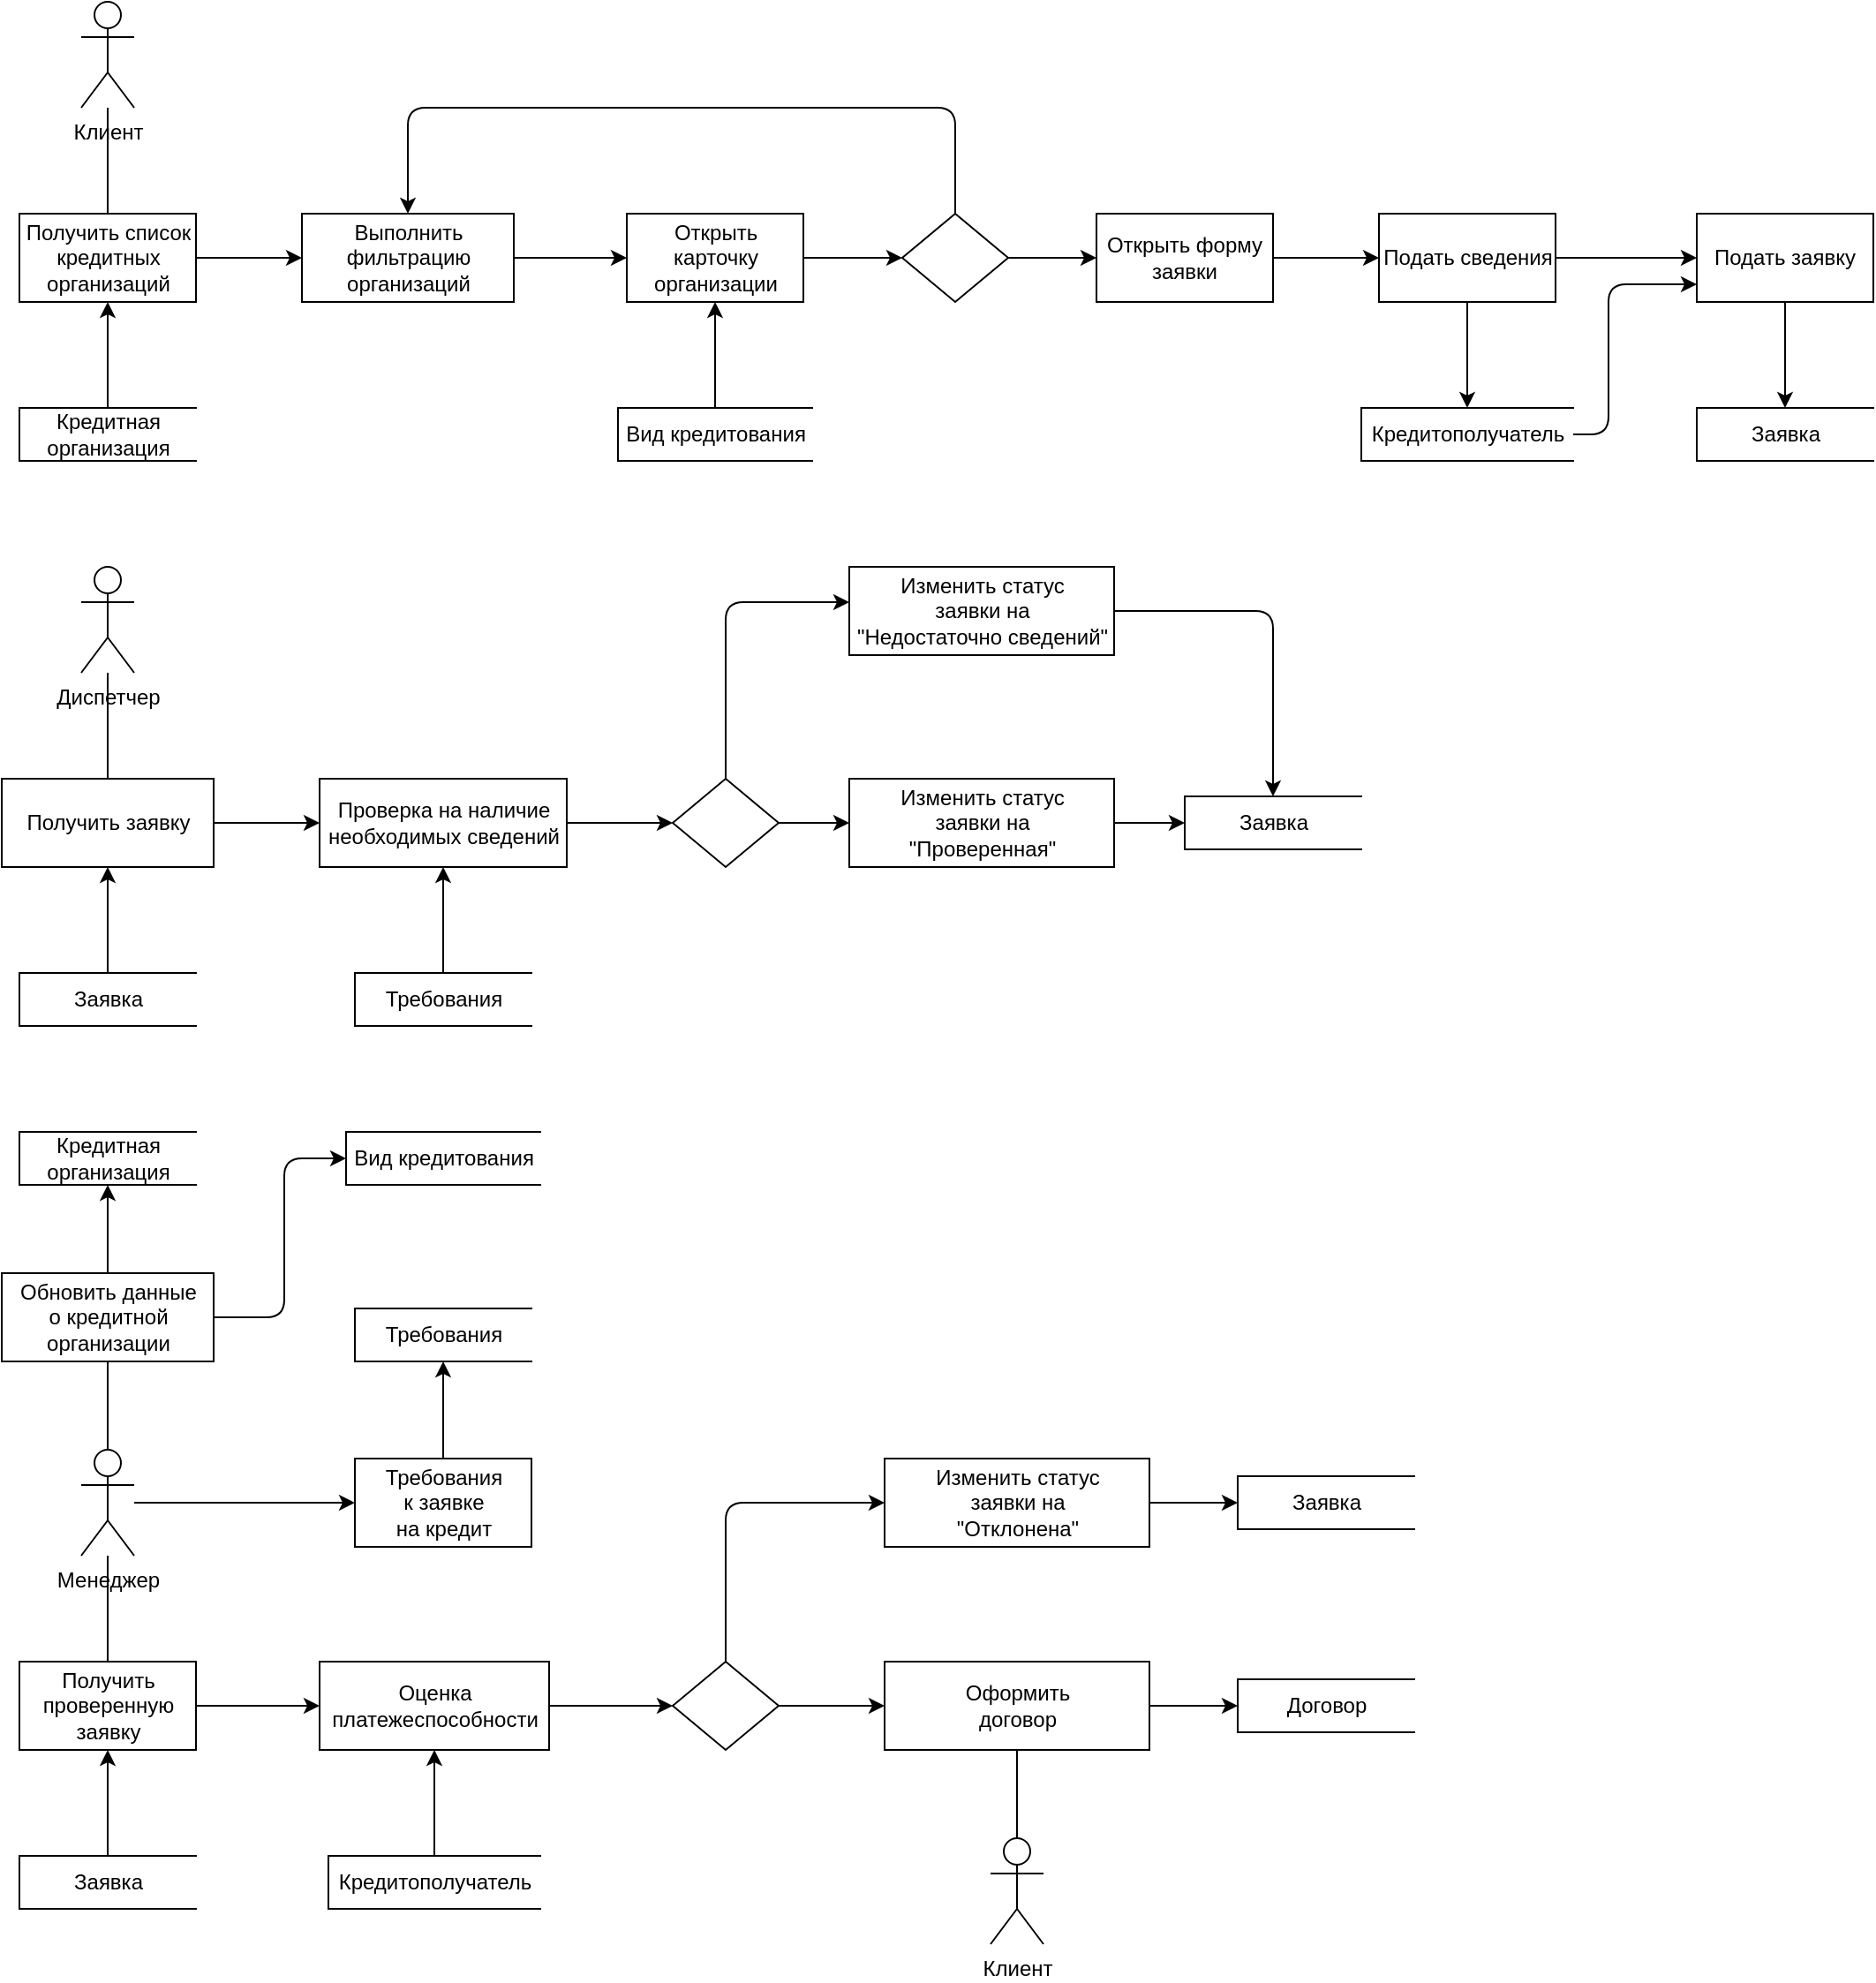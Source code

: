 <mxfile version="15.5.7" type="github">
  <diagram id="7jCEV3gtXmofWcO8c_bA" name="Page-1">
    <mxGraphModel dx="1635" dy="909" grid="1" gridSize="10" guides="1" tooltips="1" connect="1" arrows="1" fold="1" page="1" pageScale="1" pageWidth="1169" pageHeight="827" math="0" shadow="0">
      <root>
        <mxCell id="0" />
        <mxCell id="1" parent="0" />
        <mxCell id="MzWkRPOBSA-DR4fBtqHt-5" style="edgeStyle=orthogonalEdgeStyle;rounded=0;orthogonalLoop=1;jettySize=auto;html=1;endArrow=none;endFill=0;" parent="1" source="MzWkRPOBSA-DR4fBtqHt-1" target="MzWkRPOBSA-DR4fBtqHt-2" edge="1">
          <mxGeometry relative="1" as="geometry" />
        </mxCell>
        <mxCell id="MzWkRPOBSA-DR4fBtqHt-1" value="Клиент" style="shape=umlActor;verticalLabelPosition=bottom;verticalAlign=top;html=1;outlineConnect=0;" parent="1" vertex="1">
          <mxGeometry x="105" y="40" width="30" height="60" as="geometry" />
        </mxCell>
        <mxCell id="MzWkRPOBSA-DR4fBtqHt-8" style="edgeStyle=orthogonalEdgeStyle;rounded=1;orthogonalLoop=1;jettySize=auto;html=1;endArrow=classic;endFill=1;" parent="1" source="MzWkRPOBSA-DR4fBtqHt-2" target="MzWkRPOBSA-DR4fBtqHt-7" edge="1">
          <mxGeometry relative="1" as="geometry" />
        </mxCell>
        <mxCell id="MzWkRPOBSA-DR4fBtqHt-2" value="Получить список&lt;br&gt;кредитных&lt;br&gt;организаций" style="html=1;dashed=0;whitespace=wrap;" parent="1" vertex="1">
          <mxGeometry x="70" y="160" width="100" height="50" as="geometry" />
        </mxCell>
        <mxCell id="MzWkRPOBSA-DR4fBtqHt-6" style="edgeStyle=orthogonalEdgeStyle;rounded=0;orthogonalLoop=1;jettySize=auto;html=1;endArrow=classic;endFill=1;" parent="1" source="MzWkRPOBSA-DR4fBtqHt-3" target="MzWkRPOBSA-DR4fBtqHt-2" edge="1">
          <mxGeometry relative="1" as="geometry" />
        </mxCell>
        <mxCell id="MzWkRPOBSA-DR4fBtqHt-3" value="Кредитная&lt;br&gt;организация" style="html=1;dashed=0;whitespace=wrap;shape=partialRectangle;right=0;" parent="1" vertex="1">
          <mxGeometry x="70" y="270" width="100" height="30" as="geometry" />
        </mxCell>
        <mxCell id="MzWkRPOBSA-DR4fBtqHt-10" style="edgeStyle=orthogonalEdgeStyle;rounded=1;orthogonalLoop=1;jettySize=auto;html=1;endArrow=classic;endFill=1;" parent="1" source="MzWkRPOBSA-DR4fBtqHt-7" target="MzWkRPOBSA-DR4fBtqHt-9" edge="1">
          <mxGeometry relative="1" as="geometry" />
        </mxCell>
        <mxCell id="MzWkRPOBSA-DR4fBtqHt-7" value="Выполнить&lt;br&gt;фильтрацию&lt;br&gt;организаций" style="html=1;dashed=0;whitespace=wrap;" parent="1" vertex="1">
          <mxGeometry x="230" y="160" width="120" height="50" as="geometry" />
        </mxCell>
        <mxCell id="MzWkRPOBSA-DR4fBtqHt-19" style="edgeStyle=orthogonalEdgeStyle;rounded=1;orthogonalLoop=1;jettySize=auto;html=1;endFill=1;endArrow=classic;" parent="1" source="MzWkRPOBSA-DR4fBtqHt-9" target="MzWkRPOBSA-DR4fBtqHt-18" edge="1">
          <mxGeometry relative="1" as="geometry" />
        </mxCell>
        <mxCell id="MzWkRPOBSA-DR4fBtqHt-9" value="Открыть&lt;br&gt;карточку&lt;br&gt;организации" style="html=1;dashed=0;whitespace=wrap;" parent="1" vertex="1">
          <mxGeometry x="414" y="160" width="100" height="50" as="geometry" />
        </mxCell>
        <mxCell id="MzWkRPOBSA-DR4fBtqHt-15" style="rounded=0;orthogonalLoop=1;jettySize=auto;html=1;endArrow=classic;endFill=1;edgeStyle=orthogonalEdgeStyle;" parent="1" source="MzWkRPOBSA-DR4fBtqHt-13" target="MzWkRPOBSA-DR4fBtqHt-9" edge="1">
          <mxGeometry relative="1" as="geometry" />
        </mxCell>
        <mxCell id="MzWkRPOBSA-DR4fBtqHt-13" value="Вид кредитования" style="html=1;dashed=0;whitespace=wrap;shape=partialRectangle;right=0;" parent="1" vertex="1">
          <mxGeometry x="409" y="270" width="110" height="30" as="geometry" />
        </mxCell>
        <mxCell id="MzWkRPOBSA-DR4fBtqHt-23" style="edgeStyle=orthogonalEdgeStyle;rounded=1;orthogonalLoop=1;jettySize=auto;html=1;endFill=1;startArrow=none;endArrow=classic;" parent="1" source="RfxOitIQ1wXGV1ma2rkV-3" target="MzWkRPOBSA-DR4fBtqHt-21" edge="1">
          <mxGeometry relative="1" as="geometry" />
        </mxCell>
        <mxCell id="RfxOitIQ1wXGV1ma2rkV-1" style="edgeStyle=orthogonalEdgeStyle;rounded=1;orthogonalLoop=1;jettySize=auto;html=1;endArrow=classic;endFill=1;" parent="1" source="MzWkRPOBSA-DR4fBtqHt-18" target="MzWkRPOBSA-DR4fBtqHt-7" edge="1">
          <mxGeometry relative="1" as="geometry">
            <Array as="points">
              <mxPoint x="600" y="100" />
              <mxPoint x="290" y="100" />
            </Array>
          </mxGeometry>
        </mxCell>
        <mxCell id="MzWkRPOBSA-DR4fBtqHt-18" value="" style="shape=rhombus;html=1;dashed=0;whitespace=wrap;perimeter=rhombusPerimeter;" parent="1" vertex="1">
          <mxGeometry x="570" y="160" width="60" height="50" as="geometry" />
        </mxCell>
        <mxCell id="RfxOitIQ1wXGV1ma2rkV-6" value="" style="edgeStyle=orthogonalEdgeStyle;rounded=1;orthogonalLoop=1;jettySize=auto;html=1;endArrow=classic;endFill=1;" parent="1" source="MzWkRPOBSA-DR4fBtqHt-21" target="RfxOitIQ1wXGV1ma2rkV-5" edge="1">
          <mxGeometry relative="1" as="geometry" />
        </mxCell>
        <mxCell id="hcitVitwt_Ul8VR0oAIN-3" style="edgeStyle=orthogonalEdgeStyle;rounded=0;orthogonalLoop=1;jettySize=auto;html=1;" parent="1" source="MzWkRPOBSA-DR4fBtqHt-21" target="hcitVitwt_Ul8VR0oAIN-2" edge="1">
          <mxGeometry relative="1" as="geometry" />
        </mxCell>
        <mxCell id="MzWkRPOBSA-DR4fBtqHt-21" value="Подать сведения" style="html=1;dashed=0;whitespace=wrap;" parent="1" vertex="1">
          <mxGeometry x="840" y="160" width="100" height="50" as="geometry" />
        </mxCell>
        <mxCell id="RfxOitIQ1wXGV1ma2rkV-3" value="Открыть форму заявки" style="rounded=0;whiteSpace=wrap;html=1;" parent="1" vertex="1">
          <mxGeometry x="680" y="160" width="100" height="50" as="geometry" />
        </mxCell>
        <mxCell id="RfxOitIQ1wXGV1ma2rkV-4" value="" style="edgeStyle=orthogonalEdgeStyle;rounded=1;orthogonalLoop=1;jettySize=auto;html=1;endFill=1;endArrow=classic;" parent="1" source="MzWkRPOBSA-DR4fBtqHt-18" target="RfxOitIQ1wXGV1ma2rkV-3" edge="1">
          <mxGeometry relative="1" as="geometry">
            <mxPoint x="630" y="185" as="sourcePoint" />
            <mxPoint x="840" y="185" as="targetPoint" />
          </mxGeometry>
        </mxCell>
        <mxCell id="RfxOitIQ1wXGV1ma2rkV-14" style="rounded=0;orthogonalLoop=1;jettySize=auto;html=1;" parent="1" source="RfxOitIQ1wXGV1ma2rkV-5" target="RfxOitIQ1wXGV1ma2rkV-12" edge="1">
          <mxGeometry relative="1" as="geometry" />
        </mxCell>
        <mxCell id="RfxOitIQ1wXGV1ma2rkV-5" value="Подать заявку" style="whiteSpace=wrap;html=1;dashed=0;" parent="1" vertex="1">
          <mxGeometry x="1020" y="160" width="100" height="50" as="geometry" />
        </mxCell>
        <mxCell id="RfxOitIQ1wXGV1ma2rkV-10" value="" style="edgeStyle=orthogonalEdgeStyle;rounded=0;orthogonalLoop=1;jettySize=auto;html=1;endArrow=none;endFill=0;" parent="1" source="RfxOitIQ1wXGV1ma2rkV-7" target="RfxOitIQ1wXGV1ma2rkV-13" edge="1">
          <mxGeometry relative="1" as="geometry">
            <mxPoint x="120" y="500" as="targetPoint" />
          </mxGeometry>
        </mxCell>
        <mxCell id="RfxOitIQ1wXGV1ma2rkV-7" value="Диспетчер" style="shape=umlActor;verticalLabelPosition=bottom;verticalAlign=top;html=1;outlineConnect=0;" parent="1" vertex="1">
          <mxGeometry x="105" y="360" width="30" height="60" as="geometry" />
        </mxCell>
        <mxCell id="RfxOitIQ1wXGV1ma2rkV-12" value="Заявка" style="html=1;dashed=0;whitespace=wrap;shape=partialRectangle;right=0;" parent="1" vertex="1">
          <mxGeometry x="1020" y="270" width="100" height="30" as="geometry" />
        </mxCell>
        <mxCell id="RfxOitIQ1wXGV1ma2rkV-18" style="edgeStyle=orthogonalEdgeStyle;rounded=1;orthogonalLoop=1;jettySize=auto;html=1;endArrow=classic;endFill=1;" parent="1" source="RfxOitIQ1wXGV1ma2rkV-13" target="RfxOitIQ1wXGV1ma2rkV-17" edge="1">
          <mxGeometry relative="1" as="geometry" />
        </mxCell>
        <mxCell id="RfxOitIQ1wXGV1ma2rkV-13" value="Получить заявку" style="html=1;dashed=0;whitespace=wrap;" parent="1" vertex="1">
          <mxGeometry x="60" y="480" width="120" height="50" as="geometry" />
        </mxCell>
        <mxCell id="RfxOitIQ1wXGV1ma2rkV-16" style="edgeStyle=orthogonalEdgeStyle;rounded=0;orthogonalLoop=1;jettySize=auto;html=1;" parent="1" source="RfxOitIQ1wXGV1ma2rkV-15" target="RfxOitIQ1wXGV1ma2rkV-13" edge="1">
          <mxGeometry relative="1" as="geometry" />
        </mxCell>
        <mxCell id="RfxOitIQ1wXGV1ma2rkV-15" value="Заявка" style="html=1;dashed=0;whitespace=wrap;shape=partialRectangle;right=0;" parent="1" vertex="1">
          <mxGeometry x="70" y="590" width="100" height="30" as="geometry" />
        </mxCell>
        <mxCell id="RfxOitIQ1wXGV1ma2rkV-20" style="edgeStyle=orthogonalEdgeStyle;rounded=1;orthogonalLoop=1;jettySize=auto;html=1;endArrow=classic;endFill=1;" parent="1" source="RfxOitIQ1wXGV1ma2rkV-17" target="RfxOitIQ1wXGV1ma2rkV-19" edge="1">
          <mxGeometry relative="1" as="geometry" />
        </mxCell>
        <mxCell id="RfxOitIQ1wXGV1ma2rkV-17" value="Проверка на наличие&lt;br&gt;необходимых сведений" style="html=1;dashed=0;whitespace=wrap;" parent="1" vertex="1">
          <mxGeometry x="240" y="480" width="140" height="50" as="geometry" />
        </mxCell>
        <mxCell id="RfxOitIQ1wXGV1ma2rkV-21" style="edgeStyle=orthogonalEdgeStyle;rounded=1;orthogonalLoop=1;jettySize=auto;html=1;endArrow=classic;endFill=1;" parent="1" source="RfxOitIQ1wXGV1ma2rkV-19" target="3tb_dfGw5PMD62X0ityG-1" edge="1">
          <mxGeometry relative="1" as="geometry">
            <Array as="points">
              <mxPoint x="470" y="380" />
            </Array>
            <mxPoint x="580" y="380" as="targetPoint" />
          </mxGeometry>
        </mxCell>
        <mxCell id="RfxOitIQ1wXGV1ma2rkV-23" style="edgeStyle=orthogonalEdgeStyle;rounded=1;orthogonalLoop=1;jettySize=auto;html=1;endArrow=classic;endFill=1;" parent="1" source="RfxOitIQ1wXGV1ma2rkV-19" target="RfxOitIQ1wXGV1ma2rkV-22" edge="1">
          <mxGeometry relative="1" as="geometry" />
        </mxCell>
        <mxCell id="RfxOitIQ1wXGV1ma2rkV-19" value="" style="shape=rhombus;html=1;dashed=0;whitespace=wrap;perimeter=rhombusPerimeter;" parent="1" vertex="1">
          <mxGeometry x="440" y="480" width="60" height="50" as="geometry" />
        </mxCell>
        <mxCell id="RfxOitIQ1wXGV1ma2rkV-25" style="edgeStyle=orthogonalEdgeStyle;rounded=0;orthogonalLoop=1;jettySize=auto;html=1;" parent="1" source="RfxOitIQ1wXGV1ma2rkV-22" target="RfxOitIQ1wXGV1ma2rkV-24" edge="1">
          <mxGeometry relative="1" as="geometry" />
        </mxCell>
        <mxCell id="RfxOitIQ1wXGV1ma2rkV-22" value="Изменить статус&lt;br&gt;заявки на&lt;br&gt;&quot;Проверенная&quot;" style="html=1;dashed=0;whitespace=wrap;" parent="1" vertex="1">
          <mxGeometry x="540" y="480" width="150" height="50" as="geometry" />
        </mxCell>
        <mxCell id="RfxOitIQ1wXGV1ma2rkV-24" value="Заявка" style="html=1;dashed=0;whitespace=wrap;shape=partialRectangle;right=0;" parent="1" vertex="1">
          <mxGeometry x="730" y="490" width="100" height="30" as="geometry" />
        </mxCell>
        <mxCell id="RfxOitIQ1wXGV1ma2rkV-30" style="edgeStyle=orthogonalEdgeStyle;rounded=0;orthogonalLoop=1;jettySize=auto;html=1;endArrow=none;endFill=0;" parent="1" source="RfxOitIQ1wXGV1ma2rkV-26" target="RfxOitIQ1wXGV1ma2rkV-27" edge="1">
          <mxGeometry relative="1" as="geometry" />
        </mxCell>
        <mxCell id="hcitVitwt_Ul8VR0oAIN-11" value="" style="edgeStyle=orthogonalEdgeStyle;rounded=0;orthogonalLoop=1;jettySize=auto;html=1;" parent="1" source="RfxOitIQ1wXGV1ma2rkV-26" target="pGxzcwg39qCcAhBh0YZc-3" edge="1">
          <mxGeometry relative="1" as="geometry">
            <mxPoint x="250" y="870" as="targetPoint" />
          </mxGeometry>
        </mxCell>
        <mxCell id="pGxzcwg39qCcAhBh0YZc-5" style="edgeStyle=orthogonalEdgeStyle;rounded=0;orthogonalLoop=1;jettySize=auto;html=1;endArrow=none;endFill=0;" parent="1" source="RfxOitIQ1wXGV1ma2rkV-26" target="pGxzcwg39qCcAhBh0YZc-4" edge="1">
          <mxGeometry relative="1" as="geometry" />
        </mxCell>
        <mxCell id="RfxOitIQ1wXGV1ma2rkV-26" value="Менеджер" style="shape=umlActor;verticalLabelPosition=bottom;verticalAlign=top;html=1;outlineConnect=0;" parent="1" vertex="1">
          <mxGeometry x="105" y="860" width="30" height="60" as="geometry" />
        </mxCell>
        <mxCell id="RfxOitIQ1wXGV1ma2rkV-33" style="edgeStyle=orthogonalEdgeStyle;rounded=1;orthogonalLoop=1;jettySize=auto;html=1;endArrow=classic;endFill=1;" parent="1" source="RfxOitIQ1wXGV1ma2rkV-27" target="RfxOitIQ1wXGV1ma2rkV-32" edge="1">
          <mxGeometry relative="1" as="geometry" />
        </mxCell>
        <mxCell id="RfxOitIQ1wXGV1ma2rkV-27" value="Получить&lt;br&gt;проверенную&lt;br&gt;заявку" style="html=1;dashed=0;whitespace=wrap;" parent="1" vertex="1">
          <mxGeometry x="70" y="980" width="100" height="50" as="geometry" />
        </mxCell>
        <mxCell id="RfxOitIQ1wXGV1ma2rkV-29" style="edgeStyle=orthogonalEdgeStyle;rounded=0;orthogonalLoop=1;jettySize=auto;html=1;" parent="1" source="RfxOitIQ1wXGV1ma2rkV-28" target="RfxOitIQ1wXGV1ma2rkV-27" edge="1">
          <mxGeometry relative="1" as="geometry" />
        </mxCell>
        <mxCell id="RfxOitIQ1wXGV1ma2rkV-28" value="Заявка" style="html=1;dashed=0;whitespace=wrap;shape=partialRectangle;right=0;" parent="1" vertex="1">
          <mxGeometry x="70" y="1090" width="100" height="30" as="geometry" />
        </mxCell>
        <mxCell id="RfxOitIQ1wXGV1ma2rkV-36" style="edgeStyle=orthogonalEdgeStyle;rounded=1;orthogonalLoop=1;jettySize=auto;html=1;endArrow=classic;endFill=1;" parent="1" source="RfxOitIQ1wXGV1ma2rkV-32" target="RfxOitIQ1wXGV1ma2rkV-35" edge="1">
          <mxGeometry relative="1" as="geometry" />
        </mxCell>
        <mxCell id="RfxOitIQ1wXGV1ma2rkV-32" value="Оценка&lt;br&gt;платежеспособности" style="html=1;dashed=0;whitespace=wrap;" parent="1" vertex="1">
          <mxGeometry x="240" y="980" width="130" height="50" as="geometry" />
        </mxCell>
        <mxCell id="RfxOitIQ1wXGV1ma2rkV-37" style="edgeStyle=orthogonalEdgeStyle;rounded=1;orthogonalLoop=1;jettySize=auto;html=1;endArrow=classic;endFill=1;" parent="1" source="RfxOitIQ1wXGV1ma2rkV-35" target="CljKRKaU1oMMU3uU8Mmv-1" edge="1">
          <mxGeometry relative="1" as="geometry">
            <Array as="points">
              <mxPoint x="470" y="890" />
            </Array>
            <mxPoint x="560" y="890" as="targetPoint" />
          </mxGeometry>
        </mxCell>
        <mxCell id="RfxOitIQ1wXGV1ma2rkV-39" style="edgeStyle=orthogonalEdgeStyle;rounded=1;orthogonalLoop=1;jettySize=auto;html=1;endArrow=classic;endFill=1;" parent="1" source="RfxOitIQ1wXGV1ma2rkV-35" target="RfxOitIQ1wXGV1ma2rkV-38" edge="1">
          <mxGeometry relative="1" as="geometry" />
        </mxCell>
        <mxCell id="RfxOitIQ1wXGV1ma2rkV-35" value="" style="shape=rhombus;html=1;dashed=0;whitespace=wrap;perimeter=rhombusPerimeter;" parent="1" vertex="1">
          <mxGeometry x="440" y="980" width="60" height="50" as="geometry" />
        </mxCell>
        <mxCell id="CljKRKaU1oMMU3uU8Mmv-7" style="edgeStyle=orthogonalEdgeStyle;rounded=0;orthogonalLoop=1;jettySize=auto;html=1;" edge="1" parent="1" source="RfxOitIQ1wXGV1ma2rkV-38" target="CljKRKaU1oMMU3uU8Mmv-6">
          <mxGeometry relative="1" as="geometry" />
        </mxCell>
        <mxCell id="RfxOitIQ1wXGV1ma2rkV-38" value="Оформить&lt;br&gt;договор" style="html=1;dashed=0;whitespace=wrap;" parent="1" vertex="1">
          <mxGeometry x="560" y="980" width="150" height="50" as="geometry" />
        </mxCell>
        <mxCell id="RfxOitIQ1wXGV1ma2rkV-41" style="edgeStyle=orthogonalEdgeStyle;rounded=0;orthogonalLoop=1;jettySize=auto;html=1;endArrow=none;endFill=0;" parent="1" source="RfxOitIQ1wXGV1ma2rkV-40" target="RfxOitIQ1wXGV1ma2rkV-38" edge="1">
          <mxGeometry relative="1" as="geometry" />
        </mxCell>
        <mxCell id="RfxOitIQ1wXGV1ma2rkV-40" value="Клиент" style="shape=umlActor;verticalLabelPosition=bottom;verticalAlign=top;html=1;outlineConnect=0;" parent="1" vertex="1">
          <mxGeometry x="620" y="1080" width="30" height="60" as="geometry" />
        </mxCell>
        <mxCell id="hcitVitwt_Ul8VR0oAIN-5" style="edgeStyle=orthogonalEdgeStyle;rounded=1;orthogonalLoop=1;jettySize=auto;html=1;" parent="1" source="hcitVitwt_Ul8VR0oAIN-2" target="RfxOitIQ1wXGV1ma2rkV-5" edge="1">
          <mxGeometry relative="1" as="geometry">
            <Array as="points">
              <mxPoint x="970" y="285" />
              <mxPoint x="970" y="200" />
            </Array>
          </mxGeometry>
        </mxCell>
        <mxCell id="hcitVitwt_Ul8VR0oAIN-2" value="Кредитополучатель" style="html=1;dashed=0;whitespace=wrap;shape=partialRectangle;right=0;" parent="1" vertex="1">
          <mxGeometry x="830" y="270" width="120" height="30" as="geometry" />
        </mxCell>
        <mxCell id="hcitVitwt_Ul8VR0oAIN-8" style="edgeStyle=orthogonalEdgeStyle;rounded=0;orthogonalLoop=1;jettySize=auto;html=1;" parent="1" source="hcitVitwt_Ul8VR0oAIN-7" target="RfxOitIQ1wXGV1ma2rkV-17" edge="1">
          <mxGeometry relative="1" as="geometry" />
        </mxCell>
        <mxCell id="hcitVitwt_Ul8VR0oAIN-7" value="Требования" style="html=1;dashed=0;whitespace=wrap;shape=partialRectangle;right=0;" parent="1" vertex="1">
          <mxGeometry x="260" y="590" width="100" height="30" as="geometry" />
        </mxCell>
        <mxCell id="pGxzcwg39qCcAhBh0YZc-2" style="edgeStyle=orthogonalEdgeStyle;rounded=0;orthogonalLoop=1;jettySize=auto;html=1;" parent="1" source="pGxzcwg39qCcAhBh0YZc-1" target="RfxOitIQ1wXGV1ma2rkV-32" edge="1">
          <mxGeometry relative="1" as="geometry" />
        </mxCell>
        <mxCell id="pGxzcwg39qCcAhBh0YZc-1" value="Кредитополучатель" style="html=1;dashed=0;whitespace=wrap;shape=partialRectangle;right=0;" parent="1" vertex="1">
          <mxGeometry x="245" y="1090" width="120" height="30" as="geometry" />
        </mxCell>
        <mxCell id="pGxzcwg39qCcAhBh0YZc-9" style="edgeStyle=orthogonalEdgeStyle;rounded=0;orthogonalLoop=1;jettySize=auto;html=1;endArrow=classic;endFill=1;" parent="1" source="pGxzcwg39qCcAhBh0YZc-3" target="pGxzcwg39qCcAhBh0YZc-8" edge="1">
          <mxGeometry relative="1" as="geometry" />
        </mxCell>
        <mxCell id="pGxzcwg39qCcAhBh0YZc-3" value="&lt;span&gt;Требования&lt;br&gt;к заявке&lt;br&gt;на кредит&lt;/span&gt;" style="html=1;dashed=0;whitespace=wrap;" parent="1" vertex="1">
          <mxGeometry x="260" y="865" width="100" height="50" as="geometry" />
        </mxCell>
        <mxCell id="pGxzcwg39qCcAhBh0YZc-7" style="edgeStyle=orthogonalEdgeStyle;rounded=0;orthogonalLoop=1;jettySize=auto;html=1;endArrow=classic;endFill=1;" parent="1" source="pGxzcwg39qCcAhBh0YZc-4" target="pGxzcwg39qCcAhBh0YZc-6" edge="1">
          <mxGeometry relative="1" as="geometry" />
        </mxCell>
        <mxCell id="pGxzcwg39qCcAhBh0YZc-11" style="edgeStyle=orthogonalEdgeStyle;rounded=1;orthogonalLoop=1;jettySize=auto;html=1;endArrow=classic;endFill=1;" parent="1" source="pGxzcwg39qCcAhBh0YZc-4" target="pGxzcwg39qCcAhBh0YZc-10" edge="1">
          <mxGeometry relative="1" as="geometry">
            <Array as="points">
              <mxPoint x="220" y="785" />
              <mxPoint x="220" y="695" />
            </Array>
          </mxGeometry>
        </mxCell>
        <mxCell id="pGxzcwg39qCcAhBh0YZc-4" value="Обновить данные&lt;br&gt;о кредитной&lt;br&gt;организации" style="html=1;dashed=0;whitespace=wrap;" parent="1" vertex="1">
          <mxGeometry x="60" y="760" width="120" height="50" as="geometry" />
        </mxCell>
        <mxCell id="pGxzcwg39qCcAhBh0YZc-6" value="Кредитная&lt;br&gt;организация" style="html=1;dashed=0;whitespace=wrap;shape=partialRectangle;right=0;" parent="1" vertex="1">
          <mxGeometry x="70" y="680" width="100" height="30" as="geometry" />
        </mxCell>
        <mxCell id="pGxzcwg39qCcAhBh0YZc-8" value="Требования" style="html=1;dashed=0;whitespace=wrap;shape=partialRectangle;right=0;" parent="1" vertex="1">
          <mxGeometry x="260" y="780" width="100" height="30" as="geometry" />
        </mxCell>
        <mxCell id="pGxzcwg39qCcAhBh0YZc-10" value="Вид кредитования" style="html=1;dashed=0;whitespace=wrap;shape=partialRectangle;right=0;" parent="1" vertex="1">
          <mxGeometry x="255" y="680" width="110" height="30" as="geometry" />
        </mxCell>
        <mxCell id="3tb_dfGw5PMD62X0ityG-2" style="edgeStyle=orthogonalEdgeStyle;rounded=1;orthogonalLoop=1;jettySize=auto;html=1;" parent="1" source="3tb_dfGw5PMD62X0ityG-1" target="RfxOitIQ1wXGV1ma2rkV-24" edge="1">
          <mxGeometry relative="1" as="geometry" />
        </mxCell>
        <mxCell id="3tb_dfGw5PMD62X0ityG-1" value="Изменить статус&lt;br&gt;заявки на&lt;br&gt;&quot;Недостаточно сведений&quot;" style="html=1;dashed=0;whitespace=wrap;" parent="1" vertex="1">
          <mxGeometry x="540" y="360" width="150" height="50" as="geometry" />
        </mxCell>
        <mxCell id="CljKRKaU1oMMU3uU8Mmv-5" style="edgeStyle=orthogonalEdgeStyle;rounded=0;orthogonalLoop=1;jettySize=auto;html=1;" edge="1" parent="1" source="CljKRKaU1oMMU3uU8Mmv-1" target="CljKRKaU1oMMU3uU8Mmv-4">
          <mxGeometry relative="1" as="geometry" />
        </mxCell>
        <mxCell id="CljKRKaU1oMMU3uU8Mmv-1" value="Изменить статус&lt;br&gt;заявки на&lt;br&gt;&quot;Отклонена&quot;" style="html=1;dashed=0;whitespace=wrap;" vertex="1" parent="1">
          <mxGeometry x="560" y="865" width="150" height="50" as="geometry" />
        </mxCell>
        <mxCell id="CljKRKaU1oMMU3uU8Mmv-4" value="Заявка" style="html=1;dashed=0;whitespace=wrap;shape=partialRectangle;right=0;" vertex="1" parent="1">
          <mxGeometry x="760" y="875" width="100" height="30" as="geometry" />
        </mxCell>
        <mxCell id="CljKRKaU1oMMU3uU8Mmv-6" value="Договор" style="html=1;dashed=0;whitespace=wrap;shape=partialRectangle;right=0;" vertex="1" parent="1">
          <mxGeometry x="760" y="990" width="100" height="30" as="geometry" />
        </mxCell>
      </root>
    </mxGraphModel>
  </diagram>
</mxfile>
